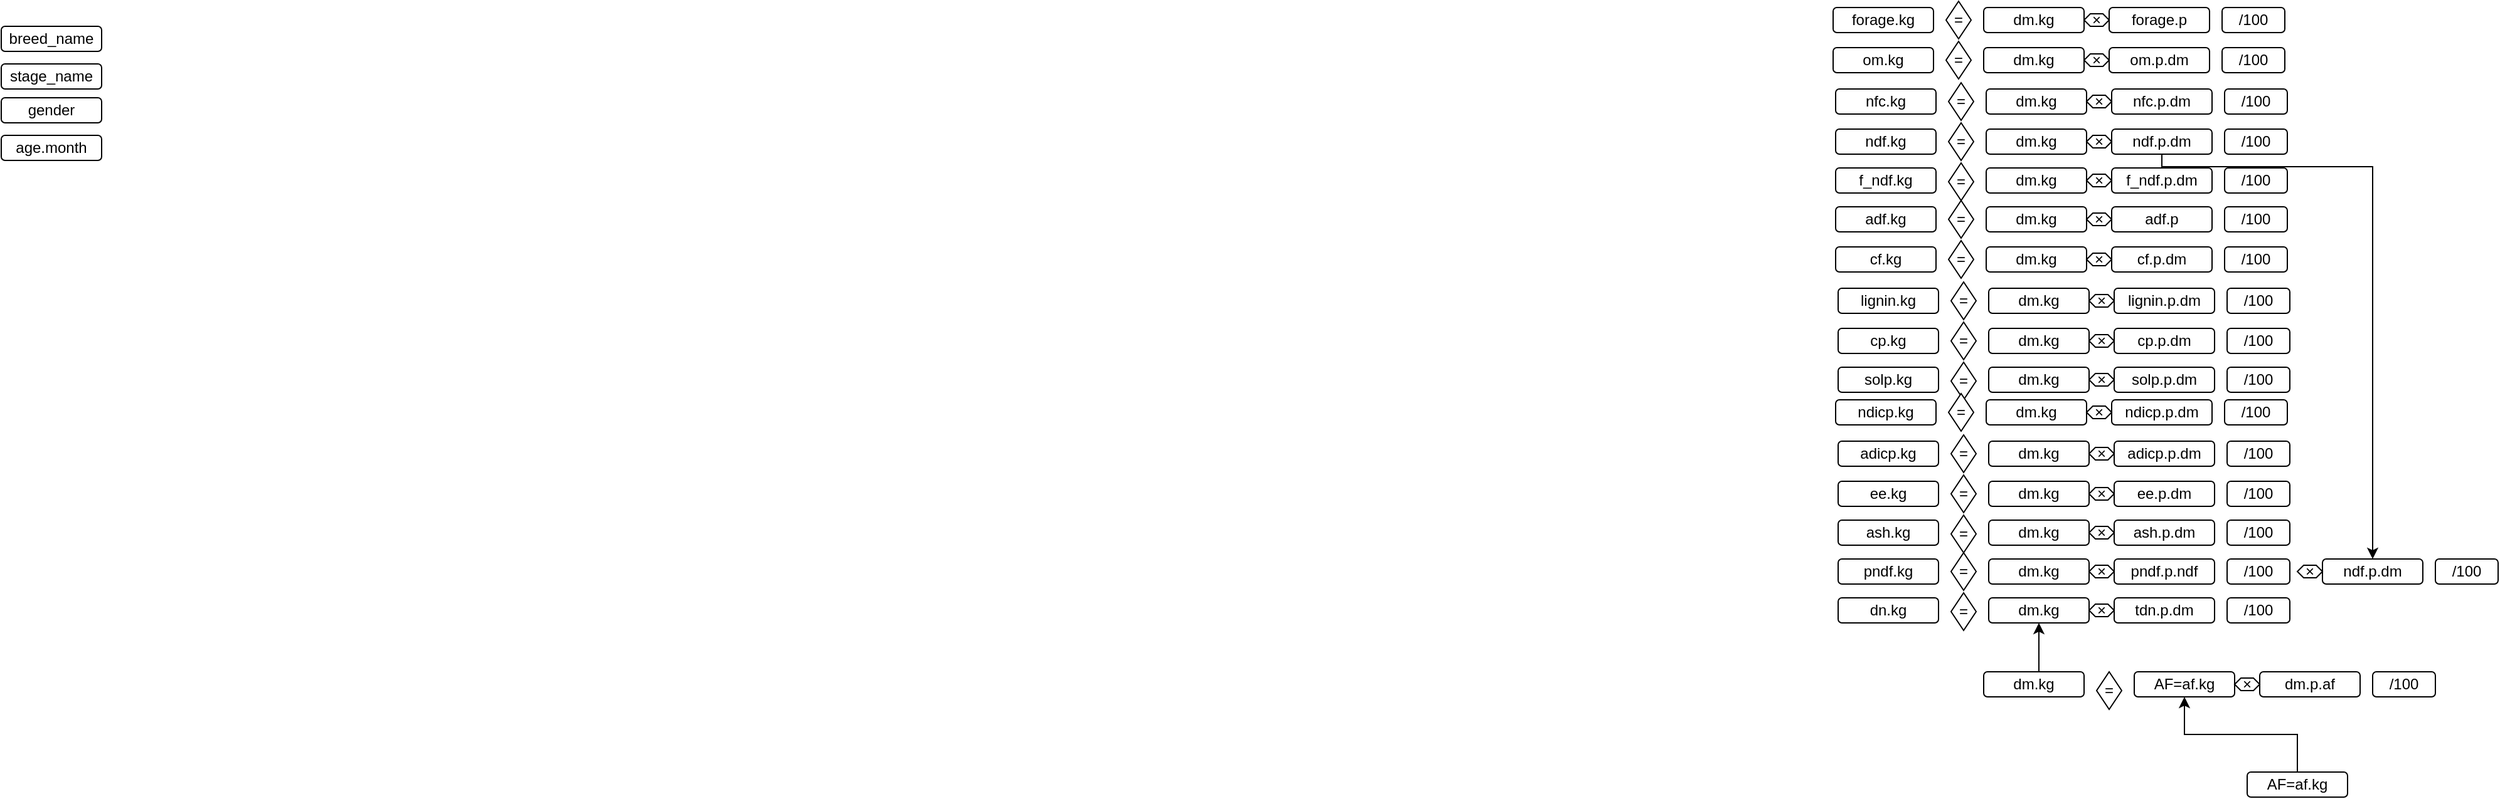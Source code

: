 <mxfile version="28.1.1">
  <diagram name="페이지-1" id="SmW_AwVAWU78kg_NEIRn">
    <mxGraphModel dx="3208" dy="1984" grid="1" gridSize="10" guides="1" tooltips="1" connect="1" arrows="1" fold="1" page="1" pageScale="1" pageWidth="827" pageHeight="1169" math="0" shadow="0">
      <root>
        <mxCell id="0" />
        <mxCell id="1" parent="0" />
        <mxCell id="NkLkqoC_KYj46b-fXLGR-3" style="edgeStyle=orthogonalEdgeStyle;rounded=0;orthogonalLoop=1;jettySize=auto;html=1;exitX=0.5;exitY=0;exitDx=0;exitDy=0;entryX=0.5;entryY=1;entryDx=0;entryDy=0;" parent="1" source="NkLkqoC_KYj46b-fXLGR-1" target="NkLkqoC_KYj46b-fXLGR-2" edge="1">
          <mxGeometry relative="1" as="geometry" />
        </mxCell>
        <mxCell id="NkLkqoC_KYj46b-fXLGR-1" value="AF=af.kg" style="rounded=1;whiteSpace=wrap;html=1;" parent="1" vertex="1">
          <mxGeometry x="350" y="473" width="80" height="20" as="geometry" />
        </mxCell>
        <mxCell id="NkLkqoC_KYj46b-fXLGR-2" value="AF=af.kg" style="rounded=1;whiteSpace=wrap;html=1;" parent="1" vertex="1">
          <mxGeometry x="260" y="393" width="80" height="20" as="geometry" />
        </mxCell>
        <mxCell id="NkLkqoC_KYj46b-fXLGR-115" style="edgeStyle=orthogonalEdgeStyle;rounded=0;orthogonalLoop=1;jettySize=auto;html=1;exitX=0.5;exitY=0;exitDx=0;exitDy=0;entryX=0.5;entryY=1;entryDx=0;entryDy=0;" parent="1" source="NkLkqoC_KYj46b-fXLGR-4" target="NkLkqoC_KYj46b-fXLGR-105" edge="1">
          <mxGeometry relative="1" as="geometry" />
        </mxCell>
        <mxCell id="NkLkqoC_KYj46b-fXLGR-4" value="dm.kg" style="rounded=1;whiteSpace=wrap;html=1;" parent="1" vertex="1">
          <mxGeometry x="140" y="393" width="80" height="20" as="geometry" />
        </mxCell>
        <mxCell id="NkLkqoC_KYj46b-fXLGR-5" value="dm.p.af" style="rounded=1;whiteSpace=wrap;html=1;" parent="1" vertex="1">
          <mxGeometry x="360" y="393" width="80" height="20" as="geometry" />
        </mxCell>
        <mxCell id="NkLkqoC_KYj46b-fXLGR-7" value="=" style="rhombus;whiteSpace=wrap;html=1;" parent="1" vertex="1">
          <mxGeometry x="230" y="393" width="20" height="30" as="geometry" />
        </mxCell>
        <mxCell id="NkLkqoC_KYj46b-fXLGR-10" value="×" style="whiteSpace=wrap;html=1;shape=mxgraph.basic.octagon2;align=center;verticalAlign=middle;dx=15;" parent="1" vertex="1">
          <mxGeometry x="340" y="398" width="20" height="10" as="geometry" />
        </mxCell>
        <mxCell id="NkLkqoC_KYj46b-fXLGR-11" value="/100" style="rounded=1;whiteSpace=wrap;html=1;" parent="1" vertex="1">
          <mxGeometry x="450" y="393" width="50" height="20" as="geometry" />
        </mxCell>
        <mxCell id="NkLkqoC_KYj46b-fXLGR-12" value="dm.kg" style="rounded=1;whiteSpace=wrap;html=1;" parent="1" vertex="1">
          <mxGeometry x="140" y="-137" width="80" height="20" as="geometry" />
        </mxCell>
        <mxCell id="NkLkqoC_KYj46b-fXLGR-13" value="forage.p" style="rounded=1;whiteSpace=wrap;html=1;" parent="1" vertex="1">
          <mxGeometry x="240" y="-137" width="80" height="20" as="geometry" />
        </mxCell>
        <mxCell id="NkLkqoC_KYj46b-fXLGR-14" value="×" style="whiteSpace=wrap;html=1;shape=mxgraph.basic.octagon2;align=center;verticalAlign=middle;dx=15;" parent="1" vertex="1">
          <mxGeometry x="220" y="-132" width="20" height="10" as="geometry" />
        </mxCell>
        <mxCell id="NkLkqoC_KYj46b-fXLGR-15" value="/100" style="rounded=1;whiteSpace=wrap;html=1;" parent="1" vertex="1">
          <mxGeometry x="330" y="-137" width="50" height="20" as="geometry" />
        </mxCell>
        <mxCell id="NkLkqoC_KYj46b-fXLGR-16" value="forage.kg" style="rounded=1;whiteSpace=wrap;html=1;" parent="1" vertex="1">
          <mxGeometry x="20" y="-137" width="80" height="20" as="geometry" />
        </mxCell>
        <mxCell id="NkLkqoC_KYj46b-fXLGR-17" value="=" style="rhombus;whiteSpace=wrap;html=1;" parent="1" vertex="1">
          <mxGeometry x="110" y="-142" width="20" height="30" as="geometry" />
        </mxCell>
        <mxCell id="NkLkqoC_KYj46b-fXLGR-18" value="dm.kg" style="rounded=1;whiteSpace=wrap;html=1;" parent="1" vertex="1">
          <mxGeometry x="140" y="-105" width="80" height="20" as="geometry" />
        </mxCell>
        <mxCell id="NkLkqoC_KYj46b-fXLGR-19" value="om.p.dm" style="rounded=1;whiteSpace=wrap;html=1;" parent="1" vertex="1">
          <mxGeometry x="240" y="-105" width="80" height="20" as="geometry" />
        </mxCell>
        <mxCell id="NkLkqoC_KYj46b-fXLGR-20" value="×" style="whiteSpace=wrap;html=1;shape=mxgraph.basic.octagon2;align=center;verticalAlign=middle;dx=15;" parent="1" vertex="1">
          <mxGeometry x="220" y="-100" width="20" height="10" as="geometry" />
        </mxCell>
        <mxCell id="NkLkqoC_KYj46b-fXLGR-21" value="/100" style="rounded=1;whiteSpace=wrap;html=1;" parent="1" vertex="1">
          <mxGeometry x="330" y="-105" width="50" height="20" as="geometry" />
        </mxCell>
        <mxCell id="NkLkqoC_KYj46b-fXLGR-22" value="om.kg" style="rounded=1;whiteSpace=wrap;html=1;" parent="1" vertex="1">
          <mxGeometry x="20" y="-105" width="80" height="20" as="geometry" />
        </mxCell>
        <mxCell id="NkLkqoC_KYj46b-fXLGR-23" value="=" style="rhombus;whiteSpace=wrap;html=1;" parent="1" vertex="1">
          <mxGeometry x="110" y="-110" width="20" height="30" as="geometry" />
        </mxCell>
        <mxCell id="NkLkqoC_KYj46b-fXLGR-24" value="dm.kg" style="rounded=1;whiteSpace=wrap;html=1;" parent="1" vertex="1">
          <mxGeometry x="142" y="-72" width="80" height="20" as="geometry" />
        </mxCell>
        <mxCell id="NkLkqoC_KYj46b-fXLGR-25" value="nfc.p.dm" style="rounded=1;whiteSpace=wrap;html=1;" parent="1" vertex="1">
          <mxGeometry x="242" y="-72" width="80" height="20" as="geometry" />
        </mxCell>
        <mxCell id="NkLkqoC_KYj46b-fXLGR-26" value="×" style="whiteSpace=wrap;html=1;shape=mxgraph.basic.octagon2;align=center;verticalAlign=middle;dx=15;" parent="1" vertex="1">
          <mxGeometry x="222" y="-67" width="20" height="10" as="geometry" />
        </mxCell>
        <mxCell id="NkLkqoC_KYj46b-fXLGR-27" value="/100" style="rounded=1;whiteSpace=wrap;html=1;" parent="1" vertex="1">
          <mxGeometry x="332" y="-72" width="50" height="20" as="geometry" />
        </mxCell>
        <mxCell id="NkLkqoC_KYj46b-fXLGR-28" value="nfc.kg" style="rounded=1;whiteSpace=wrap;html=1;" parent="1" vertex="1">
          <mxGeometry x="22" y="-72" width="80" height="20" as="geometry" />
        </mxCell>
        <mxCell id="NkLkqoC_KYj46b-fXLGR-29" value="=" style="rhombus;whiteSpace=wrap;html=1;" parent="1" vertex="1">
          <mxGeometry x="112" y="-77" width="20" height="30" as="geometry" />
        </mxCell>
        <mxCell id="NkLkqoC_KYj46b-fXLGR-30" value="dm.kg" style="rounded=1;whiteSpace=wrap;html=1;" parent="1" vertex="1">
          <mxGeometry x="142" y="-40" width="80" height="20" as="geometry" />
        </mxCell>
        <mxCell id="NkLkqoC_KYj46b-fXLGR-114" style="edgeStyle=orthogonalEdgeStyle;rounded=0;orthogonalLoop=1;jettySize=auto;html=1;exitX=0.5;exitY=1;exitDx=0;exitDy=0;" parent="1" source="NkLkqoC_KYj46b-fXLGR-31" target="NkLkqoC_KYj46b-fXLGR-111" edge="1">
          <mxGeometry relative="1" as="geometry">
            <Array as="points">
              <mxPoint x="282" y="-10" />
              <mxPoint x="450" y="-10" />
            </Array>
          </mxGeometry>
        </mxCell>
        <mxCell id="NkLkqoC_KYj46b-fXLGR-31" value="ndf.p.dm" style="rounded=1;whiteSpace=wrap;html=1;" parent="1" vertex="1">
          <mxGeometry x="242" y="-40" width="80" height="20" as="geometry" />
        </mxCell>
        <mxCell id="NkLkqoC_KYj46b-fXLGR-32" value="×" style="whiteSpace=wrap;html=1;shape=mxgraph.basic.octagon2;align=center;verticalAlign=middle;dx=15;" parent="1" vertex="1">
          <mxGeometry x="222" y="-35" width="20" height="10" as="geometry" />
        </mxCell>
        <mxCell id="NkLkqoC_KYj46b-fXLGR-33" value="/100" style="rounded=1;whiteSpace=wrap;html=1;" parent="1" vertex="1">
          <mxGeometry x="332" y="-40" width="50" height="20" as="geometry" />
        </mxCell>
        <mxCell id="NkLkqoC_KYj46b-fXLGR-34" value="ndf.kg" style="rounded=1;whiteSpace=wrap;html=1;" parent="1" vertex="1">
          <mxGeometry x="22" y="-40" width="80" height="20" as="geometry" />
        </mxCell>
        <mxCell id="NkLkqoC_KYj46b-fXLGR-35" value="=" style="rhombus;whiteSpace=wrap;html=1;" parent="1" vertex="1">
          <mxGeometry x="112" y="-45" width="20" height="30" as="geometry" />
        </mxCell>
        <mxCell id="NkLkqoC_KYj46b-fXLGR-38" value="dm.kg" style="rounded=1;whiteSpace=wrap;html=1;" parent="1" vertex="1">
          <mxGeometry x="142" y="-9" width="80" height="20" as="geometry" />
        </mxCell>
        <mxCell id="NkLkqoC_KYj46b-fXLGR-39" value="f_ndf.p.dm" style="rounded=1;whiteSpace=wrap;html=1;" parent="1" vertex="1">
          <mxGeometry x="242" y="-9" width="80" height="20" as="geometry" />
        </mxCell>
        <mxCell id="NkLkqoC_KYj46b-fXLGR-40" value="×" style="whiteSpace=wrap;html=1;shape=mxgraph.basic.octagon2;align=center;verticalAlign=middle;dx=15;" parent="1" vertex="1">
          <mxGeometry x="222" y="-4" width="20" height="10" as="geometry" />
        </mxCell>
        <mxCell id="NkLkqoC_KYj46b-fXLGR-41" value="/100" style="rounded=1;whiteSpace=wrap;html=1;" parent="1" vertex="1">
          <mxGeometry x="332" y="-9" width="50" height="20" as="geometry" />
        </mxCell>
        <mxCell id="NkLkqoC_KYj46b-fXLGR-42" value="f_ndf.kg" style="rounded=1;whiteSpace=wrap;html=1;" parent="1" vertex="1">
          <mxGeometry x="22" y="-9" width="80" height="20" as="geometry" />
        </mxCell>
        <mxCell id="NkLkqoC_KYj46b-fXLGR-43" value="=" style="rhombus;whiteSpace=wrap;html=1;" parent="1" vertex="1">
          <mxGeometry x="112" y="-13" width="20" height="30" as="geometry" />
        </mxCell>
        <mxCell id="NkLkqoC_KYj46b-fXLGR-44" value="dm.kg" style="rounded=1;whiteSpace=wrap;html=1;" parent="1" vertex="1">
          <mxGeometry x="142" y="22" width="80" height="20" as="geometry" />
        </mxCell>
        <mxCell id="NkLkqoC_KYj46b-fXLGR-45" value="adf.p" style="rounded=1;whiteSpace=wrap;html=1;" parent="1" vertex="1">
          <mxGeometry x="242" y="22" width="80" height="20" as="geometry" />
        </mxCell>
        <mxCell id="NkLkqoC_KYj46b-fXLGR-46" value="×" style="whiteSpace=wrap;html=1;shape=mxgraph.basic.octagon2;align=center;verticalAlign=middle;dx=15;" parent="1" vertex="1">
          <mxGeometry x="222" y="27" width="20" height="10" as="geometry" />
        </mxCell>
        <mxCell id="NkLkqoC_KYj46b-fXLGR-47" value="/100" style="rounded=1;whiteSpace=wrap;html=1;" parent="1" vertex="1">
          <mxGeometry x="332" y="22" width="50" height="20" as="geometry" />
        </mxCell>
        <mxCell id="NkLkqoC_KYj46b-fXLGR-48" value="adf.kg" style="rounded=1;whiteSpace=wrap;html=1;" parent="1" vertex="1">
          <mxGeometry x="22" y="22" width="80" height="20" as="geometry" />
        </mxCell>
        <mxCell id="NkLkqoC_KYj46b-fXLGR-49" value="=" style="rhombus;whiteSpace=wrap;html=1;" parent="1" vertex="1">
          <mxGeometry x="112" y="17" width="20" height="30" as="geometry" />
        </mxCell>
        <mxCell id="NkLkqoC_KYj46b-fXLGR-50" value="dm.kg" style="rounded=1;whiteSpace=wrap;html=1;" parent="1" vertex="1">
          <mxGeometry x="142" y="54" width="80" height="20" as="geometry" />
        </mxCell>
        <mxCell id="NkLkqoC_KYj46b-fXLGR-51" value="cf.p.dm" style="rounded=1;whiteSpace=wrap;html=1;" parent="1" vertex="1">
          <mxGeometry x="242" y="54" width="80" height="20" as="geometry" />
        </mxCell>
        <mxCell id="NkLkqoC_KYj46b-fXLGR-52" value="×" style="whiteSpace=wrap;html=1;shape=mxgraph.basic.octagon2;align=center;verticalAlign=middle;dx=15;" parent="1" vertex="1">
          <mxGeometry x="222" y="59" width="20" height="10" as="geometry" />
        </mxCell>
        <mxCell id="NkLkqoC_KYj46b-fXLGR-53" value="/100" style="rounded=1;whiteSpace=wrap;html=1;" parent="1" vertex="1">
          <mxGeometry x="332" y="54" width="50" height="20" as="geometry" />
        </mxCell>
        <mxCell id="NkLkqoC_KYj46b-fXLGR-54" value="cf.kg" style="rounded=1;whiteSpace=wrap;html=1;" parent="1" vertex="1">
          <mxGeometry x="22" y="54" width="80" height="20" as="geometry" />
        </mxCell>
        <mxCell id="NkLkqoC_KYj46b-fXLGR-55" value="=" style="rhombus;whiteSpace=wrap;html=1;" parent="1" vertex="1">
          <mxGeometry x="112" y="49" width="20" height="30" as="geometry" />
        </mxCell>
        <mxCell id="NkLkqoC_KYj46b-fXLGR-56" value="dm.kg" style="rounded=1;whiteSpace=wrap;html=1;" parent="1" vertex="1">
          <mxGeometry x="144" y="87" width="80" height="20" as="geometry" />
        </mxCell>
        <mxCell id="NkLkqoC_KYj46b-fXLGR-57" value="lignin.p.dm" style="rounded=1;whiteSpace=wrap;html=1;" parent="1" vertex="1">
          <mxGeometry x="244" y="87" width="80" height="20" as="geometry" />
        </mxCell>
        <mxCell id="NkLkqoC_KYj46b-fXLGR-58" value="×" style="whiteSpace=wrap;html=1;shape=mxgraph.basic.octagon2;align=center;verticalAlign=middle;dx=15;" parent="1" vertex="1">
          <mxGeometry x="224" y="92" width="20" height="10" as="geometry" />
        </mxCell>
        <mxCell id="NkLkqoC_KYj46b-fXLGR-59" value="/100" style="rounded=1;whiteSpace=wrap;html=1;" parent="1" vertex="1">
          <mxGeometry x="334" y="87" width="50" height="20" as="geometry" />
        </mxCell>
        <mxCell id="NkLkqoC_KYj46b-fXLGR-60" value="lignin.kg" style="rounded=1;whiteSpace=wrap;html=1;" parent="1" vertex="1">
          <mxGeometry x="24" y="87" width="80" height="20" as="geometry" />
        </mxCell>
        <mxCell id="NkLkqoC_KYj46b-fXLGR-61" value="=" style="rhombus;whiteSpace=wrap;html=1;" parent="1" vertex="1">
          <mxGeometry x="114" y="82" width="20" height="30" as="geometry" />
        </mxCell>
        <mxCell id="NkLkqoC_KYj46b-fXLGR-62" value="dm.kg" style="rounded=1;whiteSpace=wrap;html=1;" parent="1" vertex="1">
          <mxGeometry x="144" y="119" width="80" height="20" as="geometry" />
        </mxCell>
        <mxCell id="NkLkqoC_KYj46b-fXLGR-63" value="cp.p.dm" style="rounded=1;whiteSpace=wrap;html=1;" parent="1" vertex="1">
          <mxGeometry x="244" y="119" width="80" height="20" as="geometry" />
        </mxCell>
        <mxCell id="NkLkqoC_KYj46b-fXLGR-64" value="×" style="whiteSpace=wrap;html=1;shape=mxgraph.basic.octagon2;align=center;verticalAlign=middle;dx=15;" parent="1" vertex="1">
          <mxGeometry x="224" y="124" width="20" height="10" as="geometry" />
        </mxCell>
        <mxCell id="NkLkqoC_KYj46b-fXLGR-65" value="/100" style="rounded=1;whiteSpace=wrap;html=1;" parent="1" vertex="1">
          <mxGeometry x="334" y="119" width="50" height="20" as="geometry" />
        </mxCell>
        <mxCell id="NkLkqoC_KYj46b-fXLGR-66" value="cp.kg" style="rounded=1;whiteSpace=wrap;html=1;" parent="1" vertex="1">
          <mxGeometry x="24" y="119" width="80" height="20" as="geometry" />
        </mxCell>
        <mxCell id="NkLkqoC_KYj46b-fXLGR-67" value="=" style="rhombus;whiteSpace=wrap;html=1;" parent="1" vertex="1">
          <mxGeometry x="114" y="114" width="20" height="30" as="geometry" />
        </mxCell>
        <mxCell id="NkLkqoC_KYj46b-fXLGR-68" value="dm.kg" style="rounded=1;whiteSpace=wrap;html=1;" parent="1" vertex="1">
          <mxGeometry x="144" y="150" width="80" height="20" as="geometry" />
        </mxCell>
        <mxCell id="NkLkqoC_KYj46b-fXLGR-69" value="solp.p.dm" style="rounded=1;whiteSpace=wrap;html=1;" parent="1" vertex="1">
          <mxGeometry x="244" y="150" width="80" height="20" as="geometry" />
        </mxCell>
        <mxCell id="NkLkqoC_KYj46b-fXLGR-70" value="×" style="whiteSpace=wrap;html=1;shape=mxgraph.basic.octagon2;align=center;verticalAlign=middle;dx=2.5;" parent="1" vertex="1">
          <mxGeometry x="224" y="155" width="20" height="10" as="geometry" />
        </mxCell>
        <mxCell id="NkLkqoC_KYj46b-fXLGR-71" value="/100" style="rounded=1;whiteSpace=wrap;html=1;" parent="1" vertex="1">
          <mxGeometry x="334" y="150" width="50" height="20" as="geometry" />
        </mxCell>
        <mxCell id="NkLkqoC_KYj46b-fXLGR-72" value="solp.kg" style="rounded=1;whiteSpace=wrap;html=1;" parent="1" vertex="1">
          <mxGeometry x="24" y="150" width="80" height="20" as="geometry" />
        </mxCell>
        <mxCell id="NkLkqoC_KYj46b-fXLGR-73" value="=" style="rhombus;whiteSpace=wrap;html=1;" parent="1" vertex="1">
          <mxGeometry x="114" y="146" width="20" height="30" as="geometry" />
        </mxCell>
        <mxCell id="NkLkqoC_KYj46b-fXLGR-74" value="dm.kg" style="rounded=1;whiteSpace=wrap;html=1;" parent="1" vertex="1">
          <mxGeometry x="142" y="176" width="80" height="20" as="geometry" />
        </mxCell>
        <mxCell id="NkLkqoC_KYj46b-fXLGR-75" value="ndicp.p.dm" style="rounded=1;whiteSpace=wrap;html=1;" parent="1" vertex="1">
          <mxGeometry x="242" y="176" width="80" height="20" as="geometry" />
        </mxCell>
        <mxCell id="NkLkqoC_KYj46b-fXLGR-76" value="×" style="whiteSpace=wrap;html=1;shape=mxgraph.basic.octagon2;align=center;verticalAlign=middle;dx=15;" parent="1" vertex="1">
          <mxGeometry x="222" y="181" width="20" height="10" as="geometry" />
        </mxCell>
        <mxCell id="NkLkqoC_KYj46b-fXLGR-77" value="/100" style="rounded=1;whiteSpace=wrap;html=1;" parent="1" vertex="1">
          <mxGeometry x="332" y="176" width="50" height="20" as="geometry" />
        </mxCell>
        <mxCell id="NkLkqoC_KYj46b-fXLGR-78" value="ndicp.kg" style="rounded=1;whiteSpace=wrap;html=1;" parent="1" vertex="1">
          <mxGeometry x="22" y="176" width="80" height="20" as="geometry" />
        </mxCell>
        <mxCell id="NkLkqoC_KYj46b-fXLGR-79" value="dm.kg" style="rounded=1;whiteSpace=wrap;html=1;" parent="1" vertex="1">
          <mxGeometry x="144" y="209" width="80" height="20" as="geometry" />
        </mxCell>
        <mxCell id="NkLkqoC_KYj46b-fXLGR-80" value="adicp.p.dm" style="rounded=1;whiteSpace=wrap;html=1;" parent="1" vertex="1">
          <mxGeometry x="244" y="209" width="80" height="20" as="geometry" />
        </mxCell>
        <mxCell id="NkLkqoC_KYj46b-fXLGR-81" value="×" style="whiteSpace=wrap;html=1;shape=mxgraph.basic.octagon2;align=center;verticalAlign=middle;dx=15;" parent="1" vertex="1">
          <mxGeometry x="224" y="214" width="20" height="10" as="geometry" />
        </mxCell>
        <mxCell id="NkLkqoC_KYj46b-fXLGR-82" value="/100" style="rounded=1;whiteSpace=wrap;html=1;" parent="1" vertex="1">
          <mxGeometry x="334" y="209" width="50" height="20" as="geometry" />
        </mxCell>
        <mxCell id="NkLkqoC_KYj46b-fXLGR-83" value="adicp.kg" style="rounded=1;whiteSpace=wrap;html=1;" parent="1" vertex="1">
          <mxGeometry x="24" y="209" width="80" height="20" as="geometry" />
        </mxCell>
        <mxCell id="NkLkqoC_KYj46b-fXLGR-84" value="=" style="rhombus;whiteSpace=wrap;html=1;" parent="1" vertex="1">
          <mxGeometry x="114" y="204" width="20" height="30" as="geometry" />
        </mxCell>
        <mxCell id="NkLkqoC_KYj46b-fXLGR-85" value="dm.kg" style="rounded=1;whiteSpace=wrap;html=1;" parent="1" vertex="1">
          <mxGeometry x="144" y="241" width="80" height="20" as="geometry" />
        </mxCell>
        <mxCell id="NkLkqoC_KYj46b-fXLGR-86" value="ee.p.dm" style="rounded=1;whiteSpace=wrap;html=1;" parent="1" vertex="1">
          <mxGeometry x="244" y="241" width="80" height="20" as="geometry" />
        </mxCell>
        <mxCell id="NkLkqoC_KYj46b-fXLGR-87" value="×" style="whiteSpace=wrap;html=1;shape=mxgraph.basic.octagon2;align=center;verticalAlign=middle;dx=15;" parent="1" vertex="1">
          <mxGeometry x="224" y="246" width="20" height="10" as="geometry" />
        </mxCell>
        <mxCell id="NkLkqoC_KYj46b-fXLGR-88" value="/100" style="rounded=1;whiteSpace=wrap;html=1;" parent="1" vertex="1">
          <mxGeometry x="334" y="241" width="50" height="20" as="geometry" />
        </mxCell>
        <mxCell id="NkLkqoC_KYj46b-fXLGR-89" value="ee.kg" style="rounded=1;whiteSpace=wrap;html=1;" parent="1" vertex="1">
          <mxGeometry x="24" y="241" width="80" height="20" as="geometry" />
        </mxCell>
        <mxCell id="NkLkqoC_KYj46b-fXLGR-90" value="=" style="rhombus;whiteSpace=wrap;html=1;" parent="1" vertex="1">
          <mxGeometry x="114" y="236" width="20" height="30" as="geometry" />
        </mxCell>
        <mxCell id="NkLkqoC_KYj46b-fXLGR-91" value="dm.kg" style="rounded=1;whiteSpace=wrap;html=1;" parent="1" vertex="1">
          <mxGeometry x="144" y="272" width="80" height="20" as="geometry" />
        </mxCell>
        <mxCell id="NkLkqoC_KYj46b-fXLGR-92" value="ash.p.dm" style="rounded=1;whiteSpace=wrap;html=1;" parent="1" vertex="1">
          <mxGeometry x="244" y="272" width="80" height="20" as="geometry" />
        </mxCell>
        <mxCell id="NkLkqoC_KYj46b-fXLGR-93" value="×" style="whiteSpace=wrap;html=1;shape=mxgraph.basic.octagon2;align=center;verticalAlign=middle;dx=2.5;" parent="1" vertex="1">
          <mxGeometry x="224" y="277" width="20" height="10" as="geometry" />
        </mxCell>
        <mxCell id="NkLkqoC_KYj46b-fXLGR-94" value="/100" style="rounded=1;whiteSpace=wrap;html=1;" parent="1" vertex="1">
          <mxGeometry x="334" y="272" width="50" height="20" as="geometry" />
        </mxCell>
        <mxCell id="NkLkqoC_KYj46b-fXLGR-95" value="ash.kg" style="rounded=1;whiteSpace=wrap;html=1;" parent="1" vertex="1">
          <mxGeometry x="24" y="272" width="80" height="20" as="geometry" />
        </mxCell>
        <mxCell id="NkLkqoC_KYj46b-fXLGR-96" value="=" style="rhombus;whiteSpace=wrap;html=1;" parent="1" vertex="1">
          <mxGeometry x="114" y="268" width="20" height="30" as="geometry" />
        </mxCell>
        <mxCell id="NkLkqoC_KYj46b-fXLGR-97" value="=" style="rhombus;whiteSpace=wrap;html=1;" parent="1" vertex="1">
          <mxGeometry x="112" y="171" width="20" height="30" as="geometry" />
        </mxCell>
        <mxCell id="NkLkqoC_KYj46b-fXLGR-99" value="dm.kg" style="rounded=1;whiteSpace=wrap;html=1;" parent="1" vertex="1">
          <mxGeometry x="144" y="303" width="80" height="20" as="geometry" />
        </mxCell>
        <mxCell id="NkLkqoC_KYj46b-fXLGR-100" value="pndf.p.ndf" style="rounded=1;whiteSpace=wrap;html=1;" parent="1" vertex="1">
          <mxGeometry x="244" y="303" width="80" height="20" as="geometry" />
        </mxCell>
        <mxCell id="NkLkqoC_KYj46b-fXLGR-101" value="×" style="whiteSpace=wrap;html=1;shape=mxgraph.basic.octagon2;align=center;verticalAlign=middle;dx=15;" parent="1" vertex="1">
          <mxGeometry x="224" y="308" width="20" height="10" as="geometry" />
        </mxCell>
        <mxCell id="NkLkqoC_KYj46b-fXLGR-102" value="/100" style="rounded=1;whiteSpace=wrap;html=1;" parent="1" vertex="1">
          <mxGeometry x="334" y="303" width="50" height="20" as="geometry" />
        </mxCell>
        <mxCell id="NkLkqoC_KYj46b-fXLGR-103" value="pndf.kg" style="rounded=1;whiteSpace=wrap;html=1;" parent="1" vertex="1">
          <mxGeometry x="24" y="303" width="80" height="20" as="geometry" />
        </mxCell>
        <mxCell id="NkLkqoC_KYj46b-fXLGR-104" value="=" style="rhombus;whiteSpace=wrap;html=1;" parent="1" vertex="1">
          <mxGeometry x="114" y="298" width="20" height="30" as="geometry" />
        </mxCell>
        <mxCell id="NkLkqoC_KYj46b-fXLGR-105" value="dm.kg" style="rounded=1;whiteSpace=wrap;html=1;" parent="1" vertex="1">
          <mxGeometry x="144" y="334" width="80" height="20" as="geometry" />
        </mxCell>
        <mxCell id="NkLkqoC_KYj46b-fXLGR-106" value="tdn.p.dm" style="rounded=1;whiteSpace=wrap;html=1;" parent="1" vertex="1">
          <mxGeometry x="244" y="334" width="80" height="20" as="geometry" />
        </mxCell>
        <mxCell id="NkLkqoC_KYj46b-fXLGR-107" value="×" style="whiteSpace=wrap;html=1;shape=mxgraph.basic.octagon2;align=center;verticalAlign=middle;dx=2.5;" parent="1" vertex="1">
          <mxGeometry x="224" y="339" width="20" height="10" as="geometry" />
        </mxCell>
        <mxCell id="NkLkqoC_KYj46b-fXLGR-108" value="/100" style="rounded=1;whiteSpace=wrap;html=1;" parent="1" vertex="1">
          <mxGeometry x="334" y="334" width="50" height="20" as="geometry" />
        </mxCell>
        <mxCell id="NkLkqoC_KYj46b-fXLGR-109" value="dn.kg" style="rounded=1;whiteSpace=wrap;html=1;" parent="1" vertex="1">
          <mxGeometry x="24" y="334" width="80" height="20" as="geometry" />
        </mxCell>
        <mxCell id="NkLkqoC_KYj46b-fXLGR-110" value="=" style="rhombus;whiteSpace=wrap;html=1;" parent="1" vertex="1">
          <mxGeometry x="114" y="330" width="20" height="30" as="geometry" />
        </mxCell>
        <mxCell id="NkLkqoC_KYj46b-fXLGR-111" value="ndf.p.dm" style="rounded=1;whiteSpace=wrap;html=1;" parent="1" vertex="1">
          <mxGeometry x="410" y="303" width="80" height="20" as="geometry" />
        </mxCell>
        <mxCell id="NkLkqoC_KYj46b-fXLGR-112" value="×" style="whiteSpace=wrap;html=1;shape=mxgraph.basic.octagon2;align=center;verticalAlign=middle;dx=15;" parent="1" vertex="1">
          <mxGeometry x="390" y="308" width="20" height="10" as="geometry" />
        </mxCell>
        <mxCell id="NkLkqoC_KYj46b-fXLGR-113" value="/100" style="rounded=1;whiteSpace=wrap;html=1;" parent="1" vertex="1">
          <mxGeometry x="500" y="303" width="50" height="20" as="geometry" />
        </mxCell>
        <mxCell id="NkLkqoC_KYj46b-fXLGR-116" value="breed_name" style="rounded=1;whiteSpace=wrap;html=1;" parent="1" vertex="1">
          <mxGeometry x="-1440" y="-122" width="80" height="20" as="geometry" />
        </mxCell>
        <mxCell id="NkLkqoC_KYj46b-fXLGR-117" value="stage_name" style="rounded=1;whiteSpace=wrap;html=1;" parent="1" vertex="1">
          <mxGeometry x="-1440" y="-92" width="80" height="20" as="geometry" />
        </mxCell>
        <mxCell id="NkLkqoC_KYj46b-fXLGR-118" value="gender" style="rounded=1;whiteSpace=wrap;html=1;" parent="1" vertex="1">
          <mxGeometry x="-1440" y="-65" width="80" height="20" as="geometry" />
        </mxCell>
        <mxCell id="NkLkqoC_KYj46b-fXLGR-119" value="age.month" style="rounded=1;whiteSpace=wrap;html=1;" parent="1" vertex="1">
          <mxGeometry x="-1440" y="-35" width="80" height="20" as="geometry" />
        </mxCell>
      </root>
    </mxGraphModel>
  </diagram>
</mxfile>
